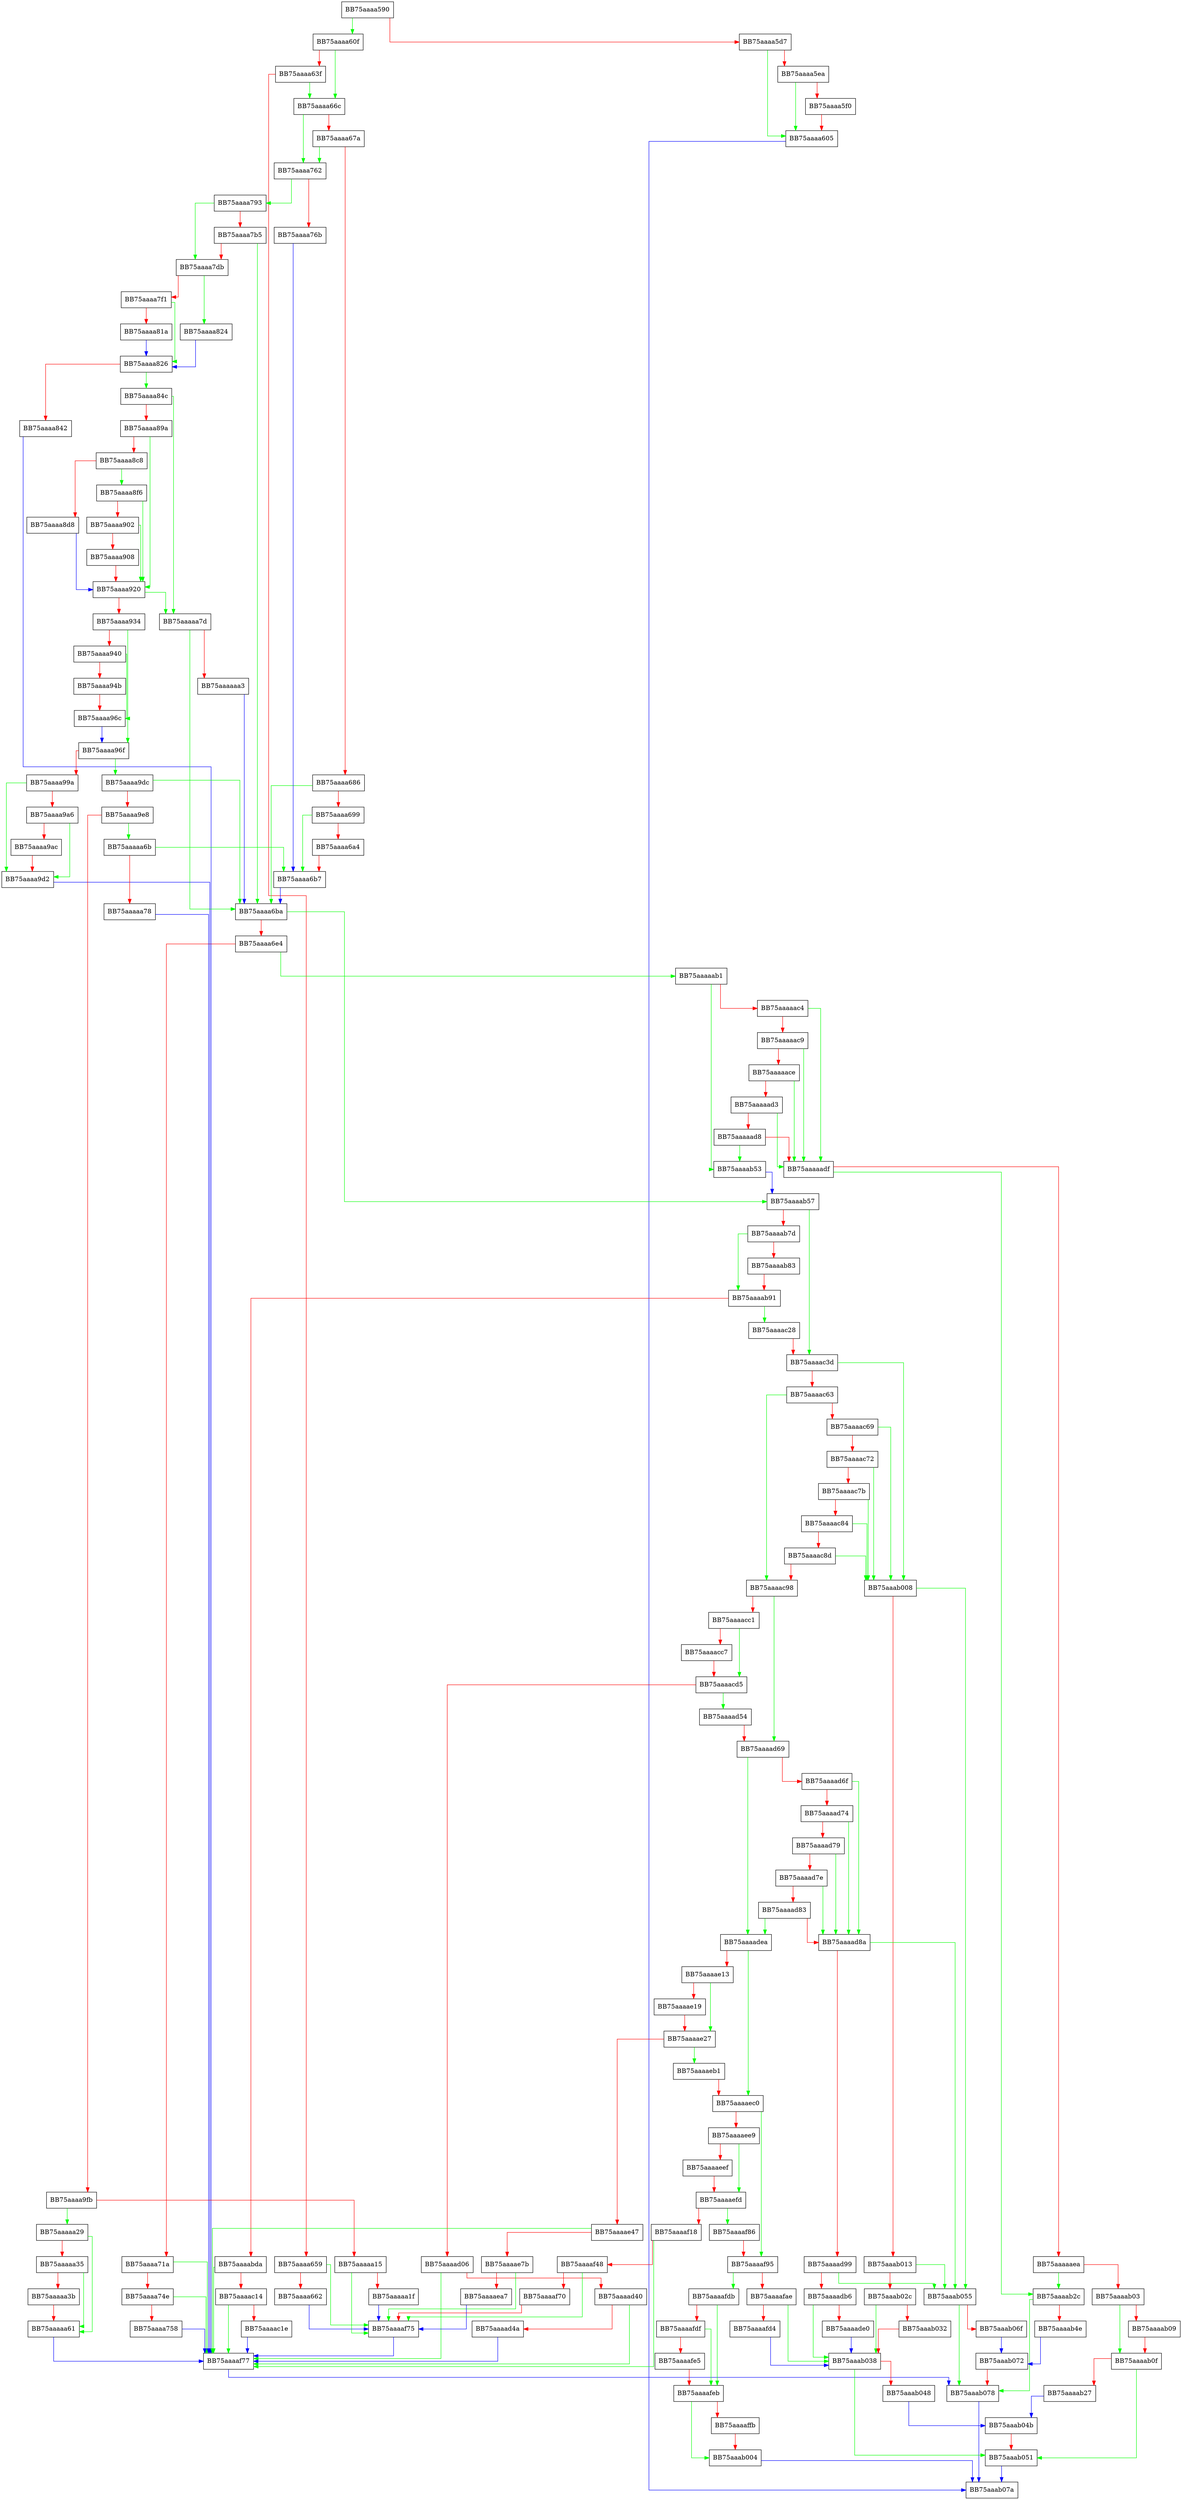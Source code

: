 digraph OpenFile {
  node [shape="box"];
  graph [splines=ortho];
  BB75aaaa590 -> BB75aaaa60f [color="green"];
  BB75aaaa590 -> BB75aaaa5d7 [color="red"];
  BB75aaaa5d7 -> BB75aaaa605 [color="green"];
  BB75aaaa5d7 -> BB75aaaa5ea [color="red"];
  BB75aaaa5ea -> BB75aaaa605 [color="green"];
  BB75aaaa5ea -> BB75aaaa5f0 [color="red"];
  BB75aaaa5f0 -> BB75aaaa605 [color="red"];
  BB75aaaa605 -> BB75aaab07a [color="blue"];
  BB75aaaa60f -> BB75aaaa66c [color="green"];
  BB75aaaa60f -> BB75aaaa63f [color="red"];
  BB75aaaa63f -> BB75aaaa66c [color="green"];
  BB75aaaa63f -> BB75aaaa659 [color="red"];
  BB75aaaa659 -> BB75aaaaf75 [color="green"];
  BB75aaaa659 -> BB75aaaa662 [color="red"];
  BB75aaaa662 -> BB75aaaaf75 [color="blue"];
  BB75aaaa66c -> BB75aaaa762 [color="green"];
  BB75aaaa66c -> BB75aaaa67a [color="red"];
  BB75aaaa67a -> BB75aaaa762 [color="green"];
  BB75aaaa67a -> BB75aaaa686 [color="red"];
  BB75aaaa686 -> BB75aaaa6ba [color="green"];
  BB75aaaa686 -> BB75aaaa699 [color="red"];
  BB75aaaa699 -> BB75aaaa6b7 [color="green"];
  BB75aaaa699 -> BB75aaaa6a4 [color="red"];
  BB75aaaa6a4 -> BB75aaaa6b7 [color="red"];
  BB75aaaa6b7 -> BB75aaaa6ba [color="blue"];
  BB75aaaa6ba -> BB75aaaab57 [color="green"];
  BB75aaaa6ba -> BB75aaaa6e4 [color="red"];
  BB75aaaa6e4 -> BB75aaaaab1 [color="green"];
  BB75aaaa6e4 -> BB75aaaa71a [color="red"];
  BB75aaaa71a -> BB75aaaaf77 [color="green"];
  BB75aaaa71a -> BB75aaaa74e [color="red"];
  BB75aaaa74e -> BB75aaaaf77 [color="green"];
  BB75aaaa74e -> BB75aaaa758 [color="red"];
  BB75aaaa758 -> BB75aaaaf77 [color="blue"];
  BB75aaaa762 -> BB75aaaa793 [color="green"];
  BB75aaaa762 -> BB75aaaa76b [color="red"];
  BB75aaaa76b -> BB75aaaa6b7 [color="blue"];
  BB75aaaa793 -> BB75aaaa7db [color="green"];
  BB75aaaa793 -> BB75aaaa7b5 [color="red"];
  BB75aaaa7b5 -> BB75aaaa6ba [color="green"];
  BB75aaaa7b5 -> BB75aaaa7db [color="red"];
  BB75aaaa7db -> BB75aaaa824 [color="green"];
  BB75aaaa7db -> BB75aaaa7f1 [color="red"];
  BB75aaaa7f1 -> BB75aaaa826 [color="green"];
  BB75aaaa7f1 -> BB75aaaa81a [color="red"];
  BB75aaaa81a -> BB75aaaa826 [color="blue"];
  BB75aaaa824 -> BB75aaaa826 [color="blue"];
  BB75aaaa826 -> BB75aaaa84c [color="green"];
  BB75aaaa826 -> BB75aaaa842 [color="red"];
  BB75aaaa842 -> BB75aaaaf77 [color="blue"];
  BB75aaaa84c -> BB75aaaaa7d [color="green"];
  BB75aaaa84c -> BB75aaaa89a [color="red"];
  BB75aaaa89a -> BB75aaaa920 [color="green"];
  BB75aaaa89a -> BB75aaaa8c8 [color="red"];
  BB75aaaa8c8 -> BB75aaaa8f6 [color="green"];
  BB75aaaa8c8 -> BB75aaaa8d8 [color="red"];
  BB75aaaa8d8 -> BB75aaaa920 [color="blue"];
  BB75aaaa8f6 -> BB75aaaa920 [color="green"];
  BB75aaaa8f6 -> BB75aaaa902 [color="red"];
  BB75aaaa902 -> BB75aaaa920 [color="green"];
  BB75aaaa902 -> BB75aaaa908 [color="red"];
  BB75aaaa908 -> BB75aaaa920 [color="red"];
  BB75aaaa920 -> BB75aaaaa7d [color="green"];
  BB75aaaa920 -> BB75aaaa934 [color="red"];
  BB75aaaa934 -> BB75aaaa96f [color="green"];
  BB75aaaa934 -> BB75aaaa940 [color="red"];
  BB75aaaa940 -> BB75aaaa96c [color="green"];
  BB75aaaa940 -> BB75aaaa94b [color="red"];
  BB75aaaa94b -> BB75aaaa96c [color="red"];
  BB75aaaa96c -> BB75aaaa96f [color="blue"];
  BB75aaaa96f -> BB75aaaa9dc [color="green"];
  BB75aaaa96f -> BB75aaaa99a [color="red"];
  BB75aaaa99a -> BB75aaaa9d2 [color="green"];
  BB75aaaa99a -> BB75aaaa9a6 [color="red"];
  BB75aaaa9a6 -> BB75aaaa9d2 [color="green"];
  BB75aaaa9a6 -> BB75aaaa9ac [color="red"];
  BB75aaaa9ac -> BB75aaaa9d2 [color="red"];
  BB75aaaa9d2 -> BB75aaaaf77 [color="blue"];
  BB75aaaa9dc -> BB75aaaa6ba [color="green"];
  BB75aaaa9dc -> BB75aaaa9e8 [color="red"];
  BB75aaaa9e8 -> BB75aaaaa6b [color="green"];
  BB75aaaa9e8 -> BB75aaaa9fb [color="red"];
  BB75aaaa9fb -> BB75aaaaa29 [color="green"];
  BB75aaaa9fb -> BB75aaaaa15 [color="red"];
  BB75aaaaa15 -> BB75aaaaf75 [color="green"];
  BB75aaaaa15 -> BB75aaaaa1f [color="red"];
  BB75aaaaa1f -> BB75aaaaf75 [color="blue"];
  BB75aaaaa29 -> BB75aaaaa61 [color="green"];
  BB75aaaaa29 -> BB75aaaaa35 [color="red"];
  BB75aaaaa35 -> BB75aaaaa61 [color="green"];
  BB75aaaaa35 -> BB75aaaaa3b [color="red"];
  BB75aaaaa3b -> BB75aaaaa61 [color="red"];
  BB75aaaaa61 -> BB75aaaaf77 [color="blue"];
  BB75aaaaa6b -> BB75aaaa6b7 [color="green"];
  BB75aaaaa6b -> BB75aaaaa78 [color="red"];
  BB75aaaaa78 -> BB75aaaaf77 [color="blue"];
  BB75aaaaa7d -> BB75aaaa6ba [color="green"];
  BB75aaaaa7d -> BB75aaaaaa3 [color="red"];
  BB75aaaaaa3 -> BB75aaaa6ba [color="blue"];
  BB75aaaaab1 -> BB75aaaab53 [color="green"];
  BB75aaaaab1 -> BB75aaaaac4 [color="red"];
  BB75aaaaac4 -> BB75aaaaadf [color="green"];
  BB75aaaaac4 -> BB75aaaaac9 [color="red"];
  BB75aaaaac9 -> BB75aaaaadf [color="green"];
  BB75aaaaac9 -> BB75aaaaace [color="red"];
  BB75aaaaace -> BB75aaaaadf [color="green"];
  BB75aaaaace -> BB75aaaaad3 [color="red"];
  BB75aaaaad3 -> BB75aaaaadf [color="green"];
  BB75aaaaad3 -> BB75aaaaad8 [color="red"];
  BB75aaaaad8 -> BB75aaaab53 [color="green"];
  BB75aaaaad8 -> BB75aaaaadf [color="red"];
  BB75aaaaadf -> BB75aaaab2c [color="green"];
  BB75aaaaadf -> BB75aaaaaea [color="red"];
  BB75aaaaaea -> BB75aaaab2c [color="green"];
  BB75aaaaaea -> BB75aaaab03 [color="red"];
  BB75aaaab03 -> BB75aaaab0f [color="green"];
  BB75aaaab03 -> BB75aaaab09 [color="red"];
  BB75aaaab09 -> BB75aaaab0f [color="red"];
  BB75aaaab0f -> BB75aaab051 [color="green"];
  BB75aaaab0f -> BB75aaaab27 [color="red"];
  BB75aaaab27 -> BB75aaab04b [color="blue"];
  BB75aaaab2c -> BB75aaab078 [color="green"];
  BB75aaaab2c -> BB75aaaab4e [color="red"];
  BB75aaaab4e -> BB75aaab072 [color="blue"];
  BB75aaaab53 -> BB75aaaab57 [color="blue"];
  BB75aaaab57 -> BB75aaaac3d [color="green"];
  BB75aaaab57 -> BB75aaaab7d [color="red"];
  BB75aaaab7d -> BB75aaaab91 [color="green"];
  BB75aaaab7d -> BB75aaaab83 [color="red"];
  BB75aaaab83 -> BB75aaaab91 [color="red"];
  BB75aaaab91 -> BB75aaaac28 [color="green"];
  BB75aaaab91 -> BB75aaaabda [color="red"];
  BB75aaaabda -> BB75aaaaf77 [color="green"];
  BB75aaaabda -> BB75aaaac14 [color="red"];
  BB75aaaac14 -> BB75aaaaf77 [color="green"];
  BB75aaaac14 -> BB75aaaac1e [color="red"];
  BB75aaaac1e -> BB75aaaaf77 [color="blue"];
  BB75aaaac28 -> BB75aaaac3d [color="red"];
  BB75aaaac3d -> BB75aaab008 [color="green"];
  BB75aaaac3d -> BB75aaaac63 [color="red"];
  BB75aaaac63 -> BB75aaaac98 [color="green"];
  BB75aaaac63 -> BB75aaaac69 [color="red"];
  BB75aaaac69 -> BB75aaab008 [color="green"];
  BB75aaaac69 -> BB75aaaac72 [color="red"];
  BB75aaaac72 -> BB75aaab008 [color="green"];
  BB75aaaac72 -> BB75aaaac7b [color="red"];
  BB75aaaac7b -> BB75aaab008 [color="green"];
  BB75aaaac7b -> BB75aaaac84 [color="red"];
  BB75aaaac84 -> BB75aaab008 [color="green"];
  BB75aaaac84 -> BB75aaaac8d [color="red"];
  BB75aaaac8d -> BB75aaab008 [color="green"];
  BB75aaaac8d -> BB75aaaac98 [color="red"];
  BB75aaaac98 -> BB75aaaad69 [color="green"];
  BB75aaaac98 -> BB75aaaacc1 [color="red"];
  BB75aaaacc1 -> BB75aaaacd5 [color="green"];
  BB75aaaacc1 -> BB75aaaacc7 [color="red"];
  BB75aaaacc7 -> BB75aaaacd5 [color="red"];
  BB75aaaacd5 -> BB75aaaad54 [color="green"];
  BB75aaaacd5 -> BB75aaaad06 [color="red"];
  BB75aaaad06 -> BB75aaaaf77 [color="green"];
  BB75aaaad06 -> BB75aaaad40 [color="red"];
  BB75aaaad40 -> BB75aaaaf77 [color="green"];
  BB75aaaad40 -> BB75aaaad4a [color="red"];
  BB75aaaad4a -> BB75aaaaf77 [color="blue"];
  BB75aaaad54 -> BB75aaaad69 [color="red"];
  BB75aaaad69 -> BB75aaaadea [color="green"];
  BB75aaaad69 -> BB75aaaad6f [color="red"];
  BB75aaaad6f -> BB75aaaad8a [color="green"];
  BB75aaaad6f -> BB75aaaad74 [color="red"];
  BB75aaaad74 -> BB75aaaad8a [color="green"];
  BB75aaaad74 -> BB75aaaad79 [color="red"];
  BB75aaaad79 -> BB75aaaad8a [color="green"];
  BB75aaaad79 -> BB75aaaad7e [color="red"];
  BB75aaaad7e -> BB75aaaad8a [color="green"];
  BB75aaaad7e -> BB75aaaad83 [color="red"];
  BB75aaaad83 -> BB75aaaadea [color="green"];
  BB75aaaad83 -> BB75aaaad8a [color="red"];
  BB75aaaad8a -> BB75aaab055 [color="green"];
  BB75aaaad8a -> BB75aaaad99 [color="red"];
  BB75aaaad99 -> BB75aaab055 [color="green"];
  BB75aaaad99 -> BB75aaaadb6 [color="red"];
  BB75aaaadb6 -> BB75aaab038 [color="green"];
  BB75aaaadb6 -> BB75aaaade0 [color="red"];
  BB75aaaade0 -> BB75aaab038 [color="blue"];
  BB75aaaadea -> BB75aaaaec0 [color="green"];
  BB75aaaadea -> BB75aaaae13 [color="red"];
  BB75aaaae13 -> BB75aaaae27 [color="green"];
  BB75aaaae13 -> BB75aaaae19 [color="red"];
  BB75aaaae19 -> BB75aaaae27 [color="red"];
  BB75aaaae27 -> BB75aaaaeb1 [color="green"];
  BB75aaaae27 -> BB75aaaae47 [color="red"];
  BB75aaaae47 -> BB75aaaaf77 [color="green"];
  BB75aaaae47 -> BB75aaaae7b [color="red"];
  BB75aaaae7b -> BB75aaaaf75 [color="green"];
  BB75aaaae7b -> BB75aaaaea7 [color="red"];
  BB75aaaaea7 -> BB75aaaaf75 [color="blue"];
  BB75aaaaeb1 -> BB75aaaaec0 [color="red"];
  BB75aaaaec0 -> BB75aaaaf95 [color="green"];
  BB75aaaaec0 -> BB75aaaaee9 [color="red"];
  BB75aaaaee9 -> BB75aaaaefd [color="green"];
  BB75aaaaee9 -> BB75aaaaeef [color="red"];
  BB75aaaaeef -> BB75aaaaefd [color="red"];
  BB75aaaaefd -> BB75aaaaf86 [color="green"];
  BB75aaaaefd -> BB75aaaaf18 [color="red"];
  BB75aaaaf18 -> BB75aaaaf77 [color="green"];
  BB75aaaaf18 -> BB75aaaaf48 [color="red"];
  BB75aaaaf48 -> BB75aaaaf75 [color="green"];
  BB75aaaaf48 -> BB75aaaaf70 [color="red"];
  BB75aaaaf70 -> BB75aaaaf75 [color="red"];
  BB75aaaaf75 -> BB75aaaaf77 [color="blue"];
  BB75aaaaf77 -> BB75aaab078 [color="blue"];
  BB75aaaaf86 -> BB75aaaaf95 [color="red"];
  BB75aaaaf95 -> BB75aaaafdb [color="green"];
  BB75aaaaf95 -> BB75aaaafae [color="red"];
  BB75aaaafae -> BB75aaab038 [color="green"];
  BB75aaaafae -> BB75aaaafd4 [color="red"];
  BB75aaaafd4 -> BB75aaab038 [color="blue"];
  BB75aaaafdb -> BB75aaaafeb [color="green"];
  BB75aaaafdb -> BB75aaaafdf [color="red"];
  BB75aaaafdf -> BB75aaaafeb [color="green"];
  BB75aaaafdf -> BB75aaaafe5 [color="red"];
  BB75aaaafe5 -> BB75aaaafeb [color="red"];
  BB75aaaafeb -> BB75aaab004 [color="green"];
  BB75aaaafeb -> BB75aaaaffb [color="red"];
  BB75aaaaffb -> BB75aaab004 [color="red"];
  BB75aaab004 -> BB75aaab07a [color="blue"];
  BB75aaab008 -> BB75aaab055 [color="green"];
  BB75aaab008 -> BB75aaab013 [color="red"];
  BB75aaab013 -> BB75aaab055 [color="green"];
  BB75aaab013 -> BB75aaab02c [color="red"];
  BB75aaab02c -> BB75aaab038 [color="green"];
  BB75aaab02c -> BB75aaab032 [color="red"];
  BB75aaab032 -> BB75aaab038 [color="red"];
  BB75aaab038 -> BB75aaab051 [color="green"];
  BB75aaab038 -> BB75aaab048 [color="red"];
  BB75aaab048 -> BB75aaab04b [color="blue"];
  BB75aaab04b -> BB75aaab051 [color="red"];
  BB75aaab051 -> BB75aaab07a [color="blue"];
  BB75aaab055 -> BB75aaab078 [color="green"];
  BB75aaab055 -> BB75aaab06f [color="red"];
  BB75aaab06f -> BB75aaab072 [color="blue"];
  BB75aaab072 -> BB75aaab078 [color="red"];
  BB75aaab078 -> BB75aaab07a [color="blue"];
}